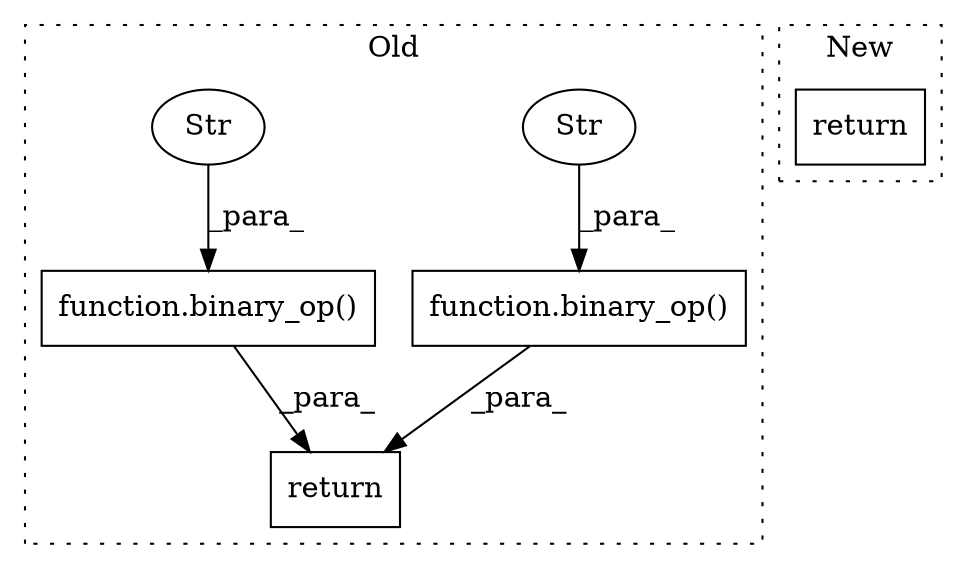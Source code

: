 digraph G {
subgraph cluster0 {
1 [label="function.binary_op()" a="75" s="3417,3479" l="10,1" shape="box"];
3 [label="Str" a="66" s="3427" l="19" shape="ellipse"];
4 [label="return" a="93" s="3569" l="7" shape="box"];
5 [label="function.binary_op()" a="75" s="3500,3563" l="10,1" shape="box"];
6 [label="Str" a="66" s="3510" l="20" shape="ellipse"];
label = "Old";
style="dotted";
}
subgraph cluster1 {
2 [label="return" a="93" s="3943" l="7" shape="box"];
label = "New";
style="dotted";
}
1 -> 4 [label="_para_"];
3 -> 1 [label="_para_"];
5 -> 4 [label="_para_"];
6 -> 5 [label="_para_"];
}